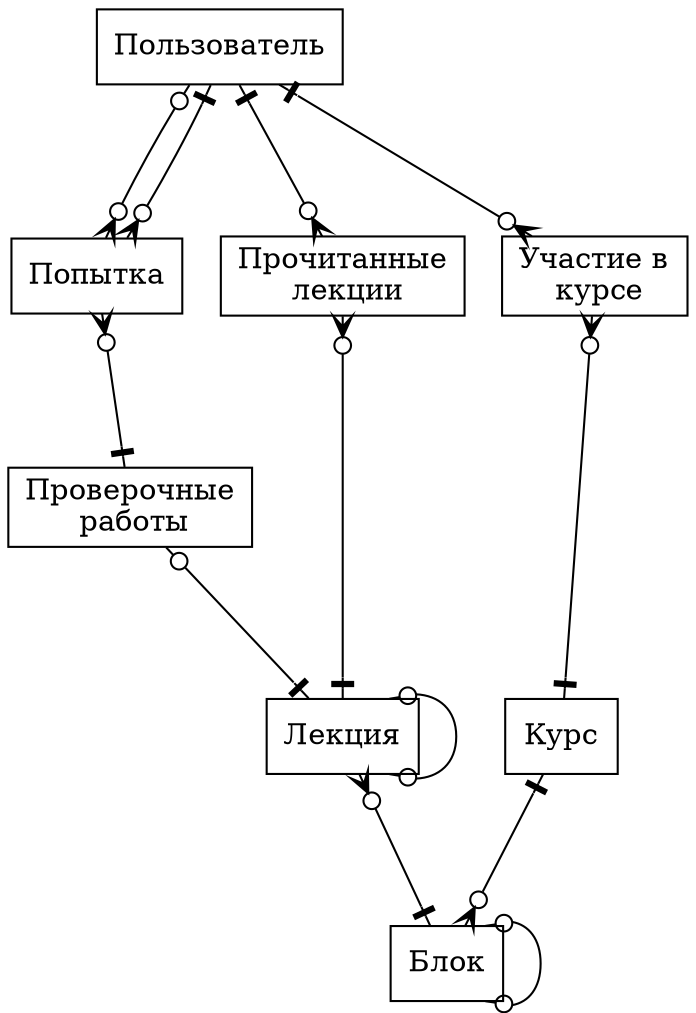 digraph ERD {
  ranksep=1;

  User [ label="{<F> Пользователь}" shape = "record" ];
  Course [ label="{<F> Курс}" shape = "record" ];
  Block [ label="{<F> Блок}" shape = "record" ];
  Task [ label="{<F> Проверочные\l работы}" shape = "record" ];
  Solution [ label="{<F> Попытка}" shape = "record" ];
  Lecture [ label="{<F> Лекция}" shape = "record" ];
  CourseEnroll [ label="{<F> Участие&nbsp;в\l курсе}" shape = "record" ];
  LectureReaded [ label="{<F> Прочитанные \l лекции}" shape = "record" ];
 
  User->CourseEnroll [arrowhead = crowodot, arrowtail = noneotee, dir=both];
  User->LectureReaded[arrowhead = crowodot, arrowtail = noneotee, dir=both];
  User->Solution[arrowhead = crowodot, arrowtail = noneodot, dir=both];
  User->Solution[arrowhead = crowodot, arrowtail = noneotee, dir=both];
  
  Solution->Task[arrowhead = noneotee, arrowtail = crowodot, dir=both];
  CourseEnroll->Course [arrowhead = noneotee, arrowtail = crowodot, dir=both];
  LectureReaded->Lecture[arrowhead = noneotee, arrowtail = crowodot, dir=both];
  
  Task->Lecture [arrowhead = noneotee, arrowtail = noneodot, dir=both];
  Course->Block[arrowhead = crowodot, arrowtail = noneotee, dir=both];
  Lecture->Block[arrowhead = noneotee, arrowtail = crowodot, dir=both];
  {rank=same; Solution LectureReaded CourseEnroll}
  
  Block->Block [arrowhead = noneodot, arrowtail = noneodot, dir=both];
  Lecture->Lecture [arrowhead = noneodot, arrowtail = noneodot, dir=both];
}